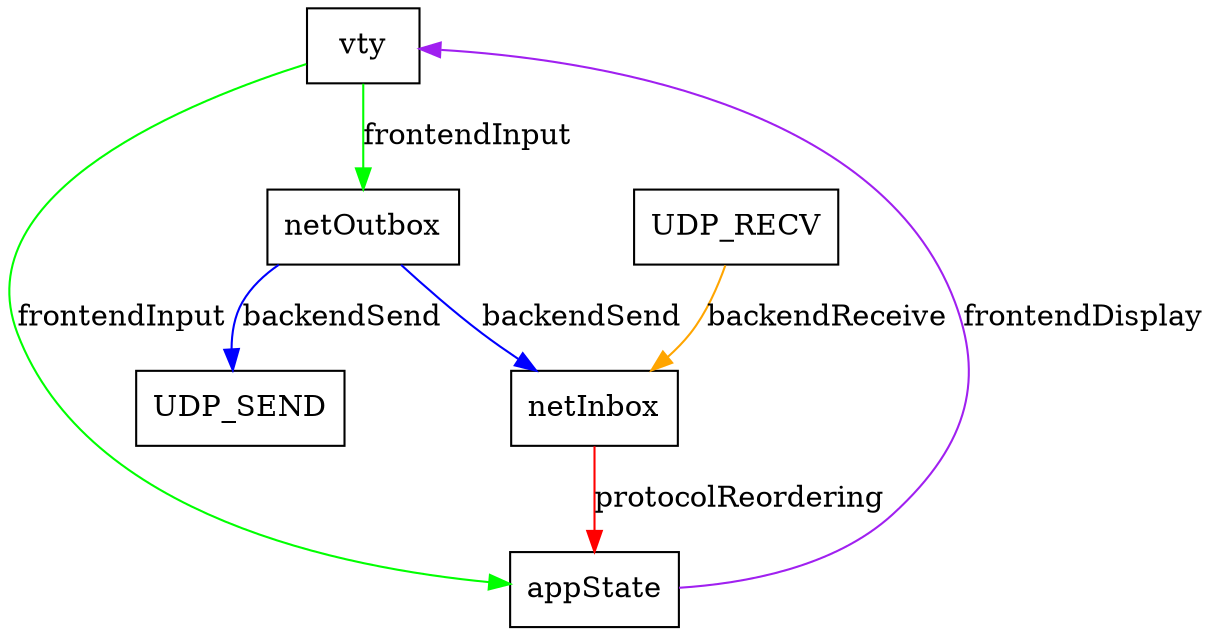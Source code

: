 digraph G {
    node[shape=box];

    vty -> appState [label="frontendInput", color=green];
    vty -> netOutbox [label="frontendInput", color=green];

    appState -> vty [label="frontendDisplay", color=purple];

    netOutbox -> UDP_SEND[label="backendSend", color=blue];
    netOutbox -> netInbox [label="backendSend", color=blue];

    UDP_RECV -> netInbox [label="backendReceive", color=orange];

    netInbox -> appState [label="protocolReordering", color=red];
}
